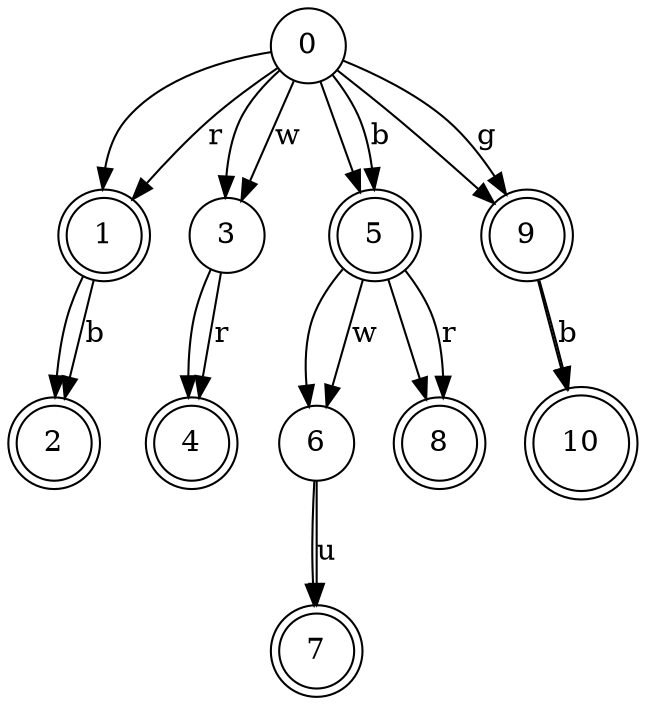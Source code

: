 digraph Trie {
    node [shape=circle];
    0 -> 1;
    1 [shape=doublecircle];
    1 -> 2;
    2 [shape=doublecircle];
    1 -> 2 [label="b"];
    0 -> 1 [label="r"];
    0 -> 3;
    3 -> 4;
    4 [shape=doublecircle];
    3 -> 4 [label="r"];
    0 -> 3 [label="w"];
    0 -> 5;
    5 [shape=doublecircle];
    5 -> 6;
    6 -> 7;
    7 [shape=doublecircle];
    6 -> 7 [label="u"];
    5 -> 6 [label="w"];
    5 -> 8;
    8 [shape=doublecircle];
    5 -> 8 [label="r"];
    0 -> 5 [label="b"];
    0 -> 9;
    9 [shape=doublecircle];
    9 -> 10;
    10 [shape=doublecircle];
    9 -> 10 [label="b"];
    0 -> 9 [label="g"];
}